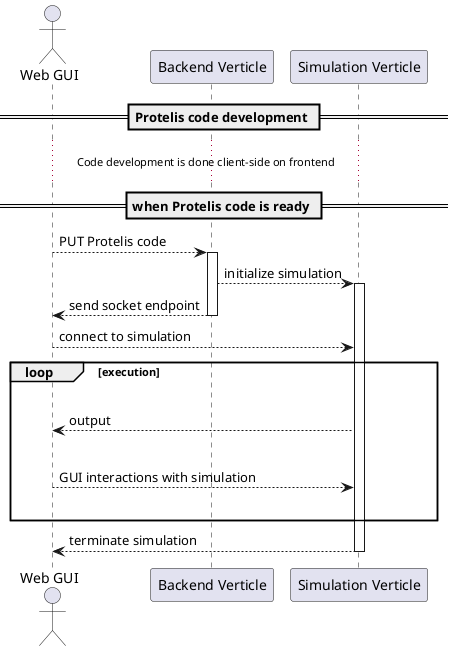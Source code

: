 @startuml "Simulation data flow"

actor "Web GUI" as react

== Protelis code development ==

... Code development is done client-side on frontend ...

== when Protelis code is ready ==

' box "Backend server" {
  participant "Backend Verticle" as openapi
  participant "Simulation Verticle" as alchemist
' }

react --> openapi++: PUT Protelis code
openapi --> alchemist++: initialize simulation
openapi --> react--: send socket endpoint

react --> alchemist: connect to simulation

loop execution
  |||
  alchemist --> react: output
  |||
  react --> alchemist: GUI interactions with simulation
  |||
end

alchemist --> react--: terminate simulation

@enduml

